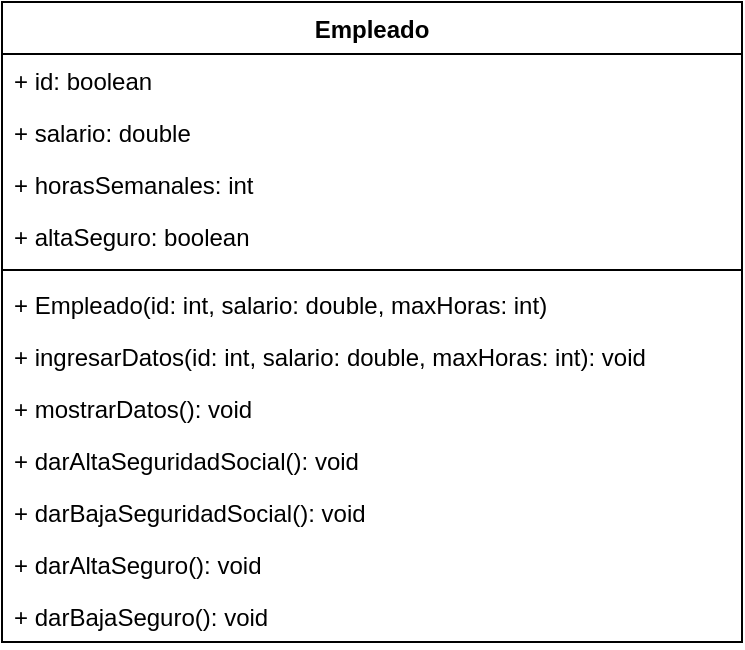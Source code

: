 <mxfile version="26.0.14">
  <diagram name="Página-1" id="l1BybOuI6KJ4-Wd0SCT0">
    <mxGraphModel grid="1" page="1" gridSize="10" guides="1" tooltips="1" connect="1" arrows="1" fold="1" pageScale="1" pageWidth="827" pageHeight="1169" math="0" shadow="0">
      <root>
        <mxCell id="0" />
        <mxCell id="1" parent="0" />
        <mxCell id="5NYcPnef9I0DU5xUcCX4-1" value="Empleado" style="swimlane;fontStyle=1;align=center;verticalAlign=top;childLayout=stackLayout;horizontal=1;startSize=26;horizontalStack=0;resizeParent=1;resizeParentMax=0;resizeLast=0;collapsible=1;marginBottom=0;whiteSpace=wrap;html=1;" vertex="1" parent="1">
          <mxGeometry x="210" y="70" width="370" height="320" as="geometry" />
        </mxCell>
        <mxCell id="5NYcPnef9I0DU5xUcCX4-2" value="+ id: boolean" style="text;strokeColor=none;fillColor=none;align=left;verticalAlign=top;spacingLeft=4;spacingRight=4;overflow=hidden;rotatable=0;points=[[0,0.5],[1,0.5]];portConstraint=eastwest;whiteSpace=wrap;html=1;" vertex="1" parent="5NYcPnef9I0DU5xUcCX4-1">
          <mxGeometry y="26" width="370" height="26" as="geometry" />
        </mxCell>
        <mxCell id="5NYcPnef9I0DU5xUcCX4-5" value="+ salario: double&lt;span style=&quot;white-space: pre;&quot;&gt;&#x9;&lt;/span&gt;" style="text;strokeColor=none;fillColor=none;align=left;verticalAlign=top;spacingLeft=4;spacingRight=4;overflow=hidden;rotatable=0;points=[[0,0.5],[1,0.5]];portConstraint=eastwest;whiteSpace=wrap;html=1;" vertex="1" parent="5NYcPnef9I0DU5xUcCX4-1">
          <mxGeometry y="52" width="370" height="26" as="geometry" />
        </mxCell>
        <mxCell id="5NYcPnef9I0DU5xUcCX4-6" value="+ horasSemanales: int" style="text;strokeColor=none;fillColor=none;align=left;verticalAlign=top;spacingLeft=4;spacingRight=4;overflow=hidden;rotatable=0;points=[[0,0.5],[1,0.5]];portConstraint=eastwest;whiteSpace=wrap;html=1;" vertex="1" parent="5NYcPnef9I0DU5xUcCX4-1">
          <mxGeometry y="78" width="370" height="26" as="geometry" />
        </mxCell>
        <mxCell id="5NYcPnef9I0DU5xUcCX4-7" value="+ altaSeguro: boolean" style="text;strokeColor=none;fillColor=none;align=left;verticalAlign=top;spacingLeft=4;spacingRight=4;overflow=hidden;rotatable=0;points=[[0,0.5],[1,0.5]];portConstraint=eastwest;whiteSpace=wrap;html=1;" vertex="1" parent="5NYcPnef9I0DU5xUcCX4-1">
          <mxGeometry y="104" width="370" height="26" as="geometry" />
        </mxCell>
        <mxCell id="5NYcPnef9I0DU5xUcCX4-3" value="" style="line;strokeWidth=1;fillColor=none;align=left;verticalAlign=middle;spacingTop=-1;spacingLeft=3;spacingRight=3;rotatable=0;labelPosition=right;points=[];portConstraint=eastwest;strokeColor=inherit;" vertex="1" parent="5NYcPnef9I0DU5xUcCX4-1">
          <mxGeometry y="130" width="370" height="8" as="geometry" />
        </mxCell>
        <mxCell id="5NYcPnef9I0DU5xUcCX4-4" value="+ &lt;span class=&quot;hljs-title function_ invoke__&quot;&gt;Empleado&lt;/span&gt;(&lt;span class=&quot;hljs-attr&quot;&gt;id&lt;/span&gt;: &lt;span class=&quot;hljs-keyword&quot;&gt;int&lt;/span&gt;, &lt;span class=&quot;hljs-attr&quot;&gt;salario&lt;/span&gt;: &lt;span class=&quot;hljs-keyword&quot;&gt;double&lt;/span&gt;, &lt;span class=&quot;hljs-attr&quot;&gt;maxHoras&lt;/span&gt;: &lt;span class=&quot;hljs-keyword&quot;&gt;int&lt;/span&gt;)" style="text;strokeColor=none;fillColor=none;align=left;verticalAlign=top;spacingLeft=4;spacingRight=4;overflow=hidden;rotatable=0;points=[[0,0.5],[1,0.5]];portConstraint=eastwest;whiteSpace=wrap;html=1;" vertex="1" parent="5NYcPnef9I0DU5xUcCX4-1">
          <mxGeometry y="138" width="370" height="26" as="geometry" />
        </mxCell>
        <mxCell id="5NYcPnef9I0DU5xUcCX4-8" value="+ &lt;span class=&quot;hljs-title function_ invoke__&quot;&gt;ingresarDatos&lt;/span&gt;(&lt;span class=&quot;hljs-attr&quot;&gt;id&lt;/span&gt;: &lt;span class=&quot;hljs-keyword&quot;&gt;int&lt;/span&gt;, &lt;span class=&quot;hljs-attr&quot;&gt;salario&lt;/span&gt;: &lt;span class=&quot;hljs-keyword&quot;&gt;double&lt;/span&gt;, &lt;span class=&quot;hljs-attr&quot;&gt;maxHoras&lt;/span&gt;: &lt;span class=&quot;hljs-keyword&quot;&gt;int&lt;/span&gt;): &lt;span class=&quot;hljs-keyword&quot;&gt;void&lt;/span&gt;" style="text;strokeColor=none;fillColor=none;align=left;verticalAlign=top;spacingLeft=4;spacingRight=4;overflow=hidden;rotatable=0;points=[[0,0.5],[1,0.5]];portConstraint=eastwest;whiteSpace=wrap;html=1;" vertex="1" parent="5NYcPnef9I0DU5xUcCX4-1">
          <mxGeometry y="164" width="370" height="26" as="geometry" />
        </mxCell>
        <mxCell id="5NYcPnef9I0DU5xUcCX4-9" value="+ &lt;span class=&quot;hljs-title function_ invoke__&quot;&gt;mostrarDatos&lt;/span&gt;(): &lt;span class=&quot;hljs-keyword&quot;&gt;void&lt;/span&gt;" style="text;strokeColor=none;fillColor=none;align=left;verticalAlign=top;spacingLeft=4;spacingRight=4;overflow=hidden;rotatable=0;points=[[0,0.5],[1,0.5]];portConstraint=eastwest;whiteSpace=wrap;html=1;" vertex="1" parent="5NYcPnef9I0DU5xUcCX4-1">
          <mxGeometry y="190" width="370" height="26" as="geometry" />
        </mxCell>
        <mxCell id="5NYcPnef9I0DU5xUcCX4-10" value="&lt;span class=&quot;hljs-title function_ invoke__&quot;&gt;+ darAltaSeguridadSocial&lt;/span&gt;(): &lt;span class=&quot;hljs-keyword&quot;&gt;void&lt;/span&gt;" style="text;strokeColor=none;fillColor=none;align=left;verticalAlign=top;spacingLeft=4;spacingRight=4;overflow=hidden;rotatable=0;points=[[0,0.5],[1,0.5]];portConstraint=eastwest;whiteSpace=wrap;html=1;" vertex="1" parent="5NYcPnef9I0DU5xUcCX4-1">
          <mxGeometry y="216" width="370" height="26" as="geometry" />
        </mxCell>
        <mxCell id="5NYcPnef9I0DU5xUcCX4-11" value="+ &lt;span class=&quot;hljs-title function_ invoke__&quot;&gt;darBajaSeguridadSocial&lt;/span&gt;(): &lt;span class=&quot;hljs-keyword&quot;&gt;void&lt;/span&gt;" style="text;strokeColor=none;fillColor=none;align=left;verticalAlign=top;spacingLeft=4;spacingRight=4;overflow=hidden;rotatable=0;points=[[0,0.5],[1,0.5]];portConstraint=eastwest;whiteSpace=wrap;html=1;" vertex="1" parent="5NYcPnef9I0DU5xUcCX4-1">
          <mxGeometry y="242" width="370" height="26" as="geometry" />
        </mxCell>
        <mxCell id="5NYcPnef9I0DU5xUcCX4-12" value="+ &lt;span class=&quot;hljs-title function_ invoke__&quot;&gt;darAltaSeguro&lt;/span&gt;(): &lt;span class=&quot;hljs-keyword&quot;&gt;void&lt;/span&gt;" style="text;strokeColor=none;fillColor=none;align=left;verticalAlign=top;spacingLeft=4;spacingRight=4;overflow=hidden;rotatable=0;points=[[0,0.5],[1,0.5]];portConstraint=eastwest;whiteSpace=wrap;html=1;" vertex="1" parent="5NYcPnef9I0DU5xUcCX4-1">
          <mxGeometry y="268" width="370" height="26" as="geometry" />
        </mxCell>
        <mxCell id="5NYcPnef9I0DU5xUcCX4-13" value="+ &lt;span class=&quot;hljs-title function_ invoke__&quot;&gt;darBajaSeguro&lt;/span&gt;(): &lt;span class=&quot;hljs-keyword&quot;&gt;void&lt;/span&gt;" style="text;strokeColor=none;fillColor=none;align=left;verticalAlign=top;spacingLeft=4;spacingRight=4;overflow=hidden;rotatable=0;points=[[0,0.5],[1,0.5]];portConstraint=eastwest;whiteSpace=wrap;html=1;" vertex="1" parent="5NYcPnef9I0DU5xUcCX4-1">
          <mxGeometry y="294" width="370" height="26" as="geometry" />
        </mxCell>
      </root>
    </mxGraphModel>
  </diagram>
</mxfile>
